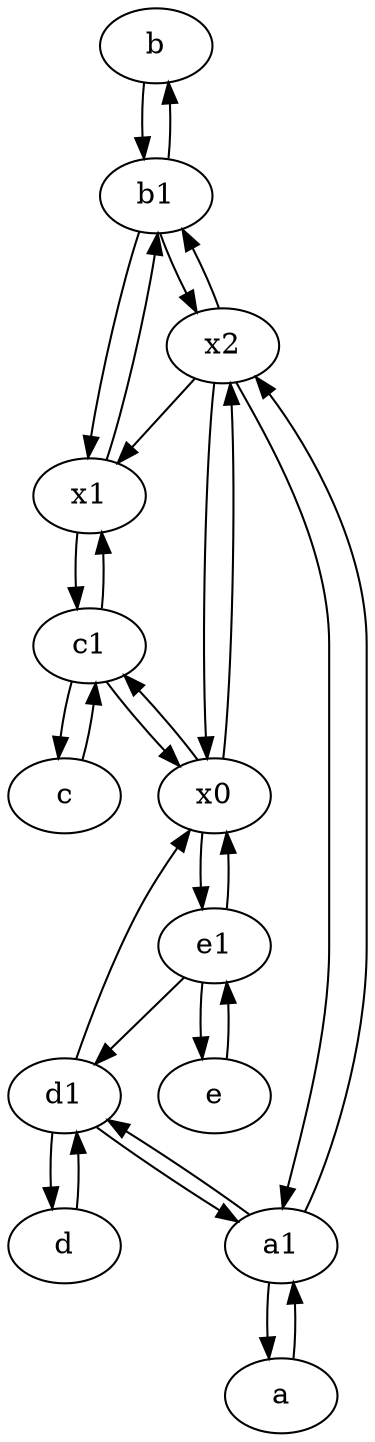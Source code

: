 digraph  {
	b [pos="50,20!"];
	a [pos="40,10!"];
	b1 [pos="45,20!"];
	a1 [pos="40,15!"];
	x0;
	c [pos="20,10!"];
	x1;
	c1 [pos="30,15!"];
	d [pos="20,30!"];
	e [pos="30,50!"];
	e1 [pos="25,45!"];
	d1 [pos="25,30!"];
	x2;
	b1 -> x1;
	x0 -> c1;
	x2 -> x1;
	c1 -> c;
	a1 -> d1;
	c -> c1;
	d1 -> d;
	b1 -> b;
	x1 -> c1;
	c1 -> x1;
	d -> d1;
	b1 -> x2;
	x2 -> x0;
	x2 -> a1;
	a1 -> x2;
	e -> e1;
	b -> b1;
	d1 -> x0;
	d1 -> a1;
	x1 -> b1;
	a -> a1;
	e1 -> x0;
	x0 -> e1;
	e1 -> e;
	a1 -> a;
	x0 -> x2;
	c1 -> x0;
	e1 -> d1;
	x2 -> b1;

	}